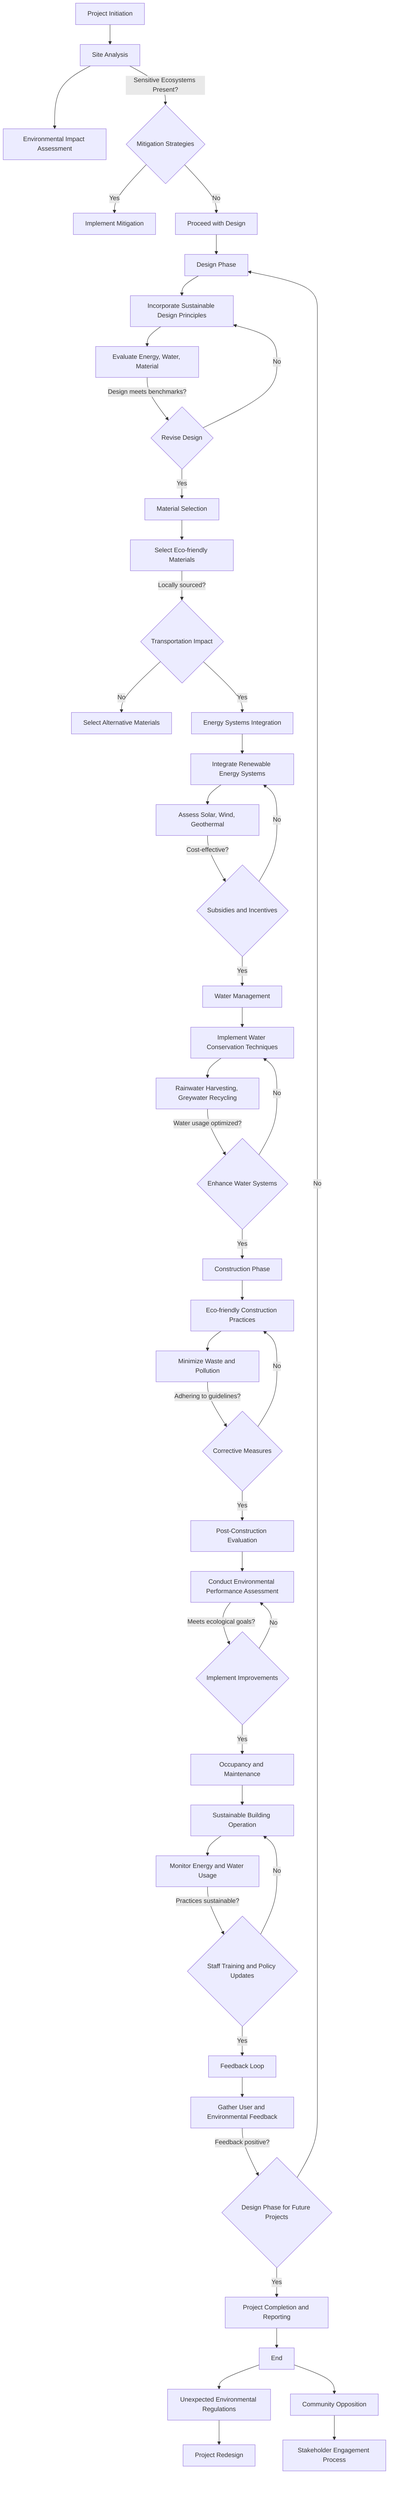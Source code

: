 flowchart TD
    A[Project Initiation] --> B[Site Analysis]
    B --> B1[Environmental Impact Assessment]
    B -->|Sensitive Ecosystems Present?| C{Mitigation Strategies}
    C -->|Yes| D[Implement Mitigation]
    C -->|No| E[Proceed with Design]
    E --> F[Design Phase]
    F --> F1[Incorporate Sustainable Design Principles]
    F1 --> F2[Evaluate Energy, Water, Material]
    F2 -->|Design meets benchmarks?| G{Revise Design}
    G -->|No| F1
    G -->|Yes| H[Material Selection]
    H --> H1[Select Eco-friendly Materials]
    H1 -->|Locally sourced?| I{Transportation Impact}
    I -->|No| J[Select Alternative Materials]
    I -->|Yes| K[Energy Systems Integration]
    K --> K1[Integrate Renewable Energy Systems]
    K1 --> K2[Assess Solar, Wind, Geothermal]
    K2 -->|Cost-effective?| L{Subsidies and Incentives}
    L -->|No| K1
    L -->|Yes| M[Water Management]
    M --> M1[Implement Water Conservation Techniques]
    M1 --> M2[Rainwater Harvesting, Greywater Recycling]
    M2 -->|Water usage optimized?| N{Enhance Water Systems}
    N -->|No| M1
    N -->|Yes| O[Construction Phase]
    O --> O1[Eco-friendly Construction Practices]
    O1 --> O2[Minimize Waste and Pollution]
    O2 -->|Adhering to guidelines?| P{Corrective Measures}
    P -->|No| O1
    P -->|Yes| Q[Post-Construction Evaluation]
    Q --> Q1[Conduct Environmental Performance Assessment]
    Q1 -->|Meets ecological goals?| R{Implement Improvements}
    R -->|No| Q1
    R -->|Yes| S[Occupancy and Maintenance]
    S --> S1[Sustainable Building Operation]
    S1 --> S2[Monitor Energy and Water Usage]
    S2 -->|Practices sustainable?| T{Staff Training and Policy Updates}
    T -->|No| S1
    T -->|Yes| U[Feedback Loop]
    U --> U1[Gather User and Environmental Feedback]
    U1 -->|Feedback positive?| V{Design Phase for Future Projects}
    V -->|No| F
    V -->|Yes| W[Project Completion and Reporting]
    W --> X[End]
    X --> Y[Unexpected Environmental Regulations]
    Y --> Z[Project Redesign]
    X --> AA[Community Opposition]
    AA --> AB[Stakeholder Engagement Process]